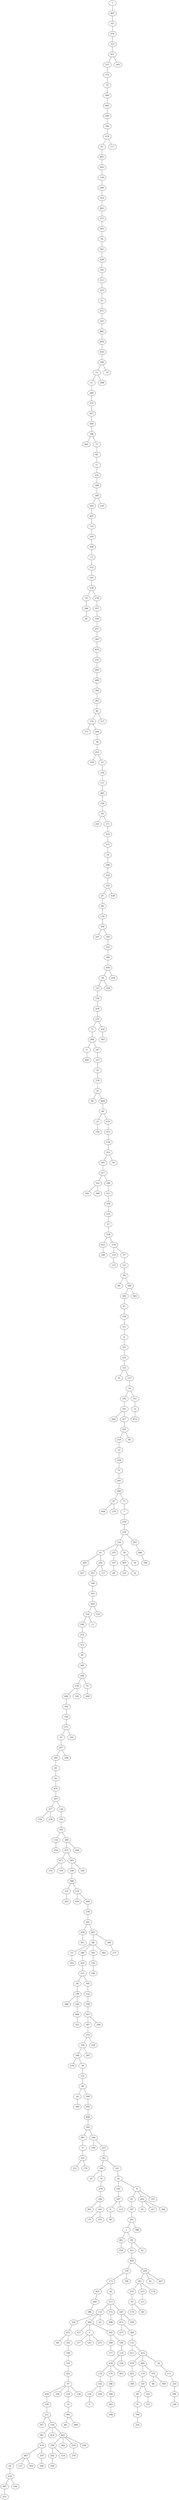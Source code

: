 graph{
   131 -- 330;
   97 -- 459;
   345 -- 482;
   173 -- 425;
   213 -- 131;
   51 -- 288;
   12 -- 51;
   97 -- 356;
   372 -- 488;
   261 -- 97;
   242 -- 211;
   213 -- 372;
   105 -- 261;
   482 -- 448;
   140 -- 12;
   63 -- 471;
   131 -- 446;
   403 -- 384;
   452 -- 88;
   133 -- 412;
   198 -- 105;
   479 -- 403;
   140 -- 19;
   203 -- 63;
   320 -- 198;
   454 -- 140;
   211 -- 203;
   296 -- 160;
   452 -- 320;
   210 -- 296;
   448 -- 454;
   330 -- 452;
   415 -- 479;
   471 -- 345;
   111 -- 210;
   428 -- 242;
   459 -- 128;
   143 -- 81;
   128 -- 221;
   81 -- 440;
   97 -- 220;
   221 -- 347;
   440 -- 397;
   81 -- 292;
   221 -- 156;
   292 -- 352;
   156 -- 381;
   352 -- 148;
   381 -- 474;
   148 -- 391;
   474 -- 483;
   292 -- 217;
   391 -- 445;
   483 -- 28;
   445 -- 124;
   28 -- 416;
   124 -- 299;
   416 -- 487;
   299 -- 253;
   487 -- 431;
   416 -- 146;
   253 -- 313;
   483 -- 137;
   124 -- 13;
   483 -- 354;
   313 -- 95;
   474 -- 205;
   156 -- 418;
   95 -- 369;
   205 -- 200;
   369 -- 284;
   156 -- 443;
   445 -- 332;
   284 -- 159;
   443 -- 206;
   159 -- 466;
   206 -- 245;
   22 -- 158;
   305 -- 410;
   49 -- 470;
   25 -- 98;
   293 -- 216;
   470 -- 433;
   44 -- 213;
   223 -- 23;
   371 -- 305;
   228 -- 70;
   433 -- 230;
   173 -- 44;
   230 -- 353;
   191 -- 228;
   353 -- 181;
   293 -- 223;
   339 -- 371;
   376 -- 173;
   181 -- 317;
   293 -- 179;
   317 -- 322;
   357 -- 339;
   376 -- 196;
   229 -- 293;
   252 -- 191;
   322 -- 342;
   322 -- 290;
   400 -- 376;
   317 -- 189;
   353 -- 59;
   70 -- 386;
   11 -- 252;
   189 -- 411;
   400 -- 229;
   178 -- 357;
   229 -- 92;
   2 -- 461;
   411 -- 108;
   161 -- 400;
   0 -- 490;
   43 -- 174;
   108 -- 235;
   308 -- 11;
   228 -- 178;
   235 -- 27;
   43 -- 64;
   386 -- 42;
   27 -- 328;
   69 -- 161;
   229 -- 407;
   259 -- 308;
   328 -- 422;
   216 -- 43;
   69 -- 62;
   422 -- 149;
   83 -- 491;
   251 -- 380;
   213 -- 187;
   481 -- 37;
   385 -- 132;
   394 -- 107;
   402 -- 139;
   260 -- 163;
   380 -- 456;
   187 -- 472;
   37 -- 421;
   491 -- 402;
   456 -- 56;
   472 -- 277;
   421 -- 312;
   16 -- 301;
   472 -- 364;
   421 -- 170;
   56 -- 127;
   478 -- 117;
   163 -- 462;
   364 -- 133;
   132 -- 254;
   127 -- 239;
   187 -- 190;
   139 -- 260;
   133 -- 415;
   477 -- 379;
   239 -- 439;
   56 -- 359;
   477 -- 238;
   415 -- 480;
   439 -- 155;
   284 -- 55;
   480 -- 118;
   155 -- 72;
   55 -- 449;
   143 -- 255;
   118 -- 145;
   340 -- 478;
   72 -- 269;
   255 -- 197;
   145 -- 99;
   269 -- 247;
   197 -- 89;
   99 -- 31;
   247 -- 257;
   143 -- 30;
   31 -- 194;
   478 -- 83;
   257 -- 29;
   30 -- 405;
   373 -- 393;
   145 -- 343;
   269 -- 0;
   194 -- 224;
   29 -- 276;
   405 -- 125;
   480 -- 102;
   301 -- 428;
   405 -- 10;
   276 -- 25;
   343 -- 335;
   30 -- 26;
   155 -- 334;
   218 -- 263;
   462 -- 373;
   25 -- 409;
   102 -- 86;
   263 -- 486;
   409 -- 49;
   102 -- 399;
   393 -- 16;
   415 -- 36;
   486 -- 349;
   49 -- 22;
   36 -- 111;
   67 -- 408;
   68 -- 53;
   274 -- 338;
   309 -- 20;
   245 -- 348;
   53 -- 303;
   338 -- 265;
   206 -- 114;
   68 -- 396;
   443 -- 362;
   338 -- 141;
   291 -- 458;
   443 -- 318;
   396 -- 429;
   141 -- 175;
   318 -- 378;
   429 -- 215;
   141 -- 270;
   443 -- 436;
   361 -- 101;
   215 -- 38;
   220 -- 18;
   101 -- 32;
   38 -- 199;
   18 -- 492;
   32 -- 185;
   97 -- 236;
   199 -- 496;
   492 -- 80;
   185 -- 387;
   199 -- 164;
   492 -- 489;
   215 -- 395;
   387 -- 9;
   164 -- 468;
   446 -- 437;
   9 -- 94;
   468 -- 323;
   387 -- 113;
   446 -- 4;
   32 -- 8;
   395 -- 122;
   4 -- 377;
   8 -- 91;
   122 -- 109;
   4 -- 103;
   458 -- 401;
   91 -- 367;
   109 -- 427;
   4 -- 475;
   446 -- 441;
   367 -- 281;
   427 -- 307;
   8 -- 202;
   441 -- 499;
   281 -- 398;
   307 -- 331;
   281 -- 2;
   499 -- 177;
   331 -- 350;
   441 -- 169;
   2 -- 69;
   131 -- 45;
   350 -- 166;
   115 -- 465;
   466 -- 392;
   413 -- 116;
   455 -- 383;
   166 -- 234;
   465 -- 226;
   392 -- 126;
   166 -- 39;
   159 -- 120;
   383 -- 336;
   226 -- 90;
   126 -- 275;
   39 -- 152;
   154 -- 151;
   336 -- 368;
   90 -- 244;
   350 -- 297;
   275 -- 41;
   388 -- 282;
   485 -- 294;
   294 -- 340;
   60 -- 17;
   152 -- 48;
   90 -- 171;
   368 -- 321;
   495 -- 119;
   41 -- 207;
   40 -- 327;
   48 -- 24;
   442 -- 495;
   171 -- 419;
   321 -- 262;
   460 -- 485;
   207 -- 382;
   71 -- 60;
   368 -- 129;
   24 -- 389;
   74 -- 460;
   419 -- 272;
   383 -- 104;
   382 -- 65;
   48 -- 249;
   129 -- 420;
   272 -- 14;
   65 -- 82;
   129 -- 406;
   249 -- 450;
   331 -- 100;
   207 -- 268;
   14 -- 208;
   264 -- 442;
   451 -- 315;
   82 -- 435;
   406 -- 278;
   450 -- 498;
   451 -- 165;
   388 -- 71;
   300 -- 426;
   208 -- 310;
   333 -- 451;
   435 -- 457;
   278 -- 291;
   264 -- 193;
   498 -- 285;
   427 -- 280;
   275 -- 192;
   310 -- 144;
   375 -- 74;
   315 -- 375;
   457 -- 138;
   291 -- 497;
   494 -- 388;
   285 -- 240;
   144 -- 87;
   476 -- 333;
   138 -- 195;
   497 -- 306;
   240 -- 106;
   188 -- 264;
   447 -- 494;
   87 -- 46;
   240 -- 227;
   467 -- 85;
   195 -- 385;
   306 -- 271;
   85 -- 476;
   457 -- 477;
   46 -- 134;
   497 -- 68;
   227 -- 361;
   385 -- 300;
   144 -- 438;
   370 -- 447;
   285 -- 481;
   231 -- 188;
   1 -- 467;
   134 -- 394;
   68 -- 365;
   361 -- 309;
   300 -- 455;
   12 -- 298;
   288 -- 370;
   394 -- 183;
   365 -- 142;
   309 -- 76;
   119 -- 259;
   455 -- 413;
   183 -- 251;
   142 -- 186;
   17 -- 231;
   76 -- 274;
   68 -- 493;
   413 -- 319;
   54 -- 432;
   360 -- 302;
   33 -- 329;
   218 -- 143;
   432 -- 358;
   344 -- 115;
   219 -- 33;
   258 -- 218;
   52 -- 344;
   484 -- 67;
   241 -- 404;
   7 -- 258;
   469 -- 360;
   287 -- 219;
   204 -- 54;
   287 -- 96;
   77 -- 7;
   432 -- 52;
   417 -- 287;
   209 -- 469;
   484 -- 77;
   154 -- 204;
   456 -- 250;
   233 -- 209;
   241 -- 417;
   295 -- 484;
   40 -- 154;
   182 -- 241;
   75 -- 295;
   302 -- 40;
   325 -- 35;
   334 -- 283;
   410 -- 233;
   34 -- 182;
   329 -- 75;
   73 -- 473;
   351 -- 73;
   169 -- 110;
   67 -- 279;
   47 -- 150;
   110 -- 434;
   84 -- 66;
   34 -- 351;
   304 -- 47;
   434 -- 135;
   135 -- 162;
   157 -- 34;
   162 -- 130;
   289 -- 304;
   130 -- 5;
   162 -- 184;
   325 -- 157;
   434 -- 176;
   289 -- 464;
   153 -- 123;
   176 -- 286;
   225 -- 325;
   84 -- 289;
   286 -- 346;
   434 -- 463;
   346 -- 363;
   167 -- 225;
   316 -- 153;
   363 -- 168;
   121 -- 84;
   6 -- 167;
   110 -- 430;
   57 -- 121;
   425 -- 444;
   444 -- 390;
   461 -- 256;
   311 -- 6;
   202 -- 58;
   316 -- 57;
   202 -- 147;
   150 -- 311;
   328 -- 316;
   202 -- 266;
   8 -- 355;
}
